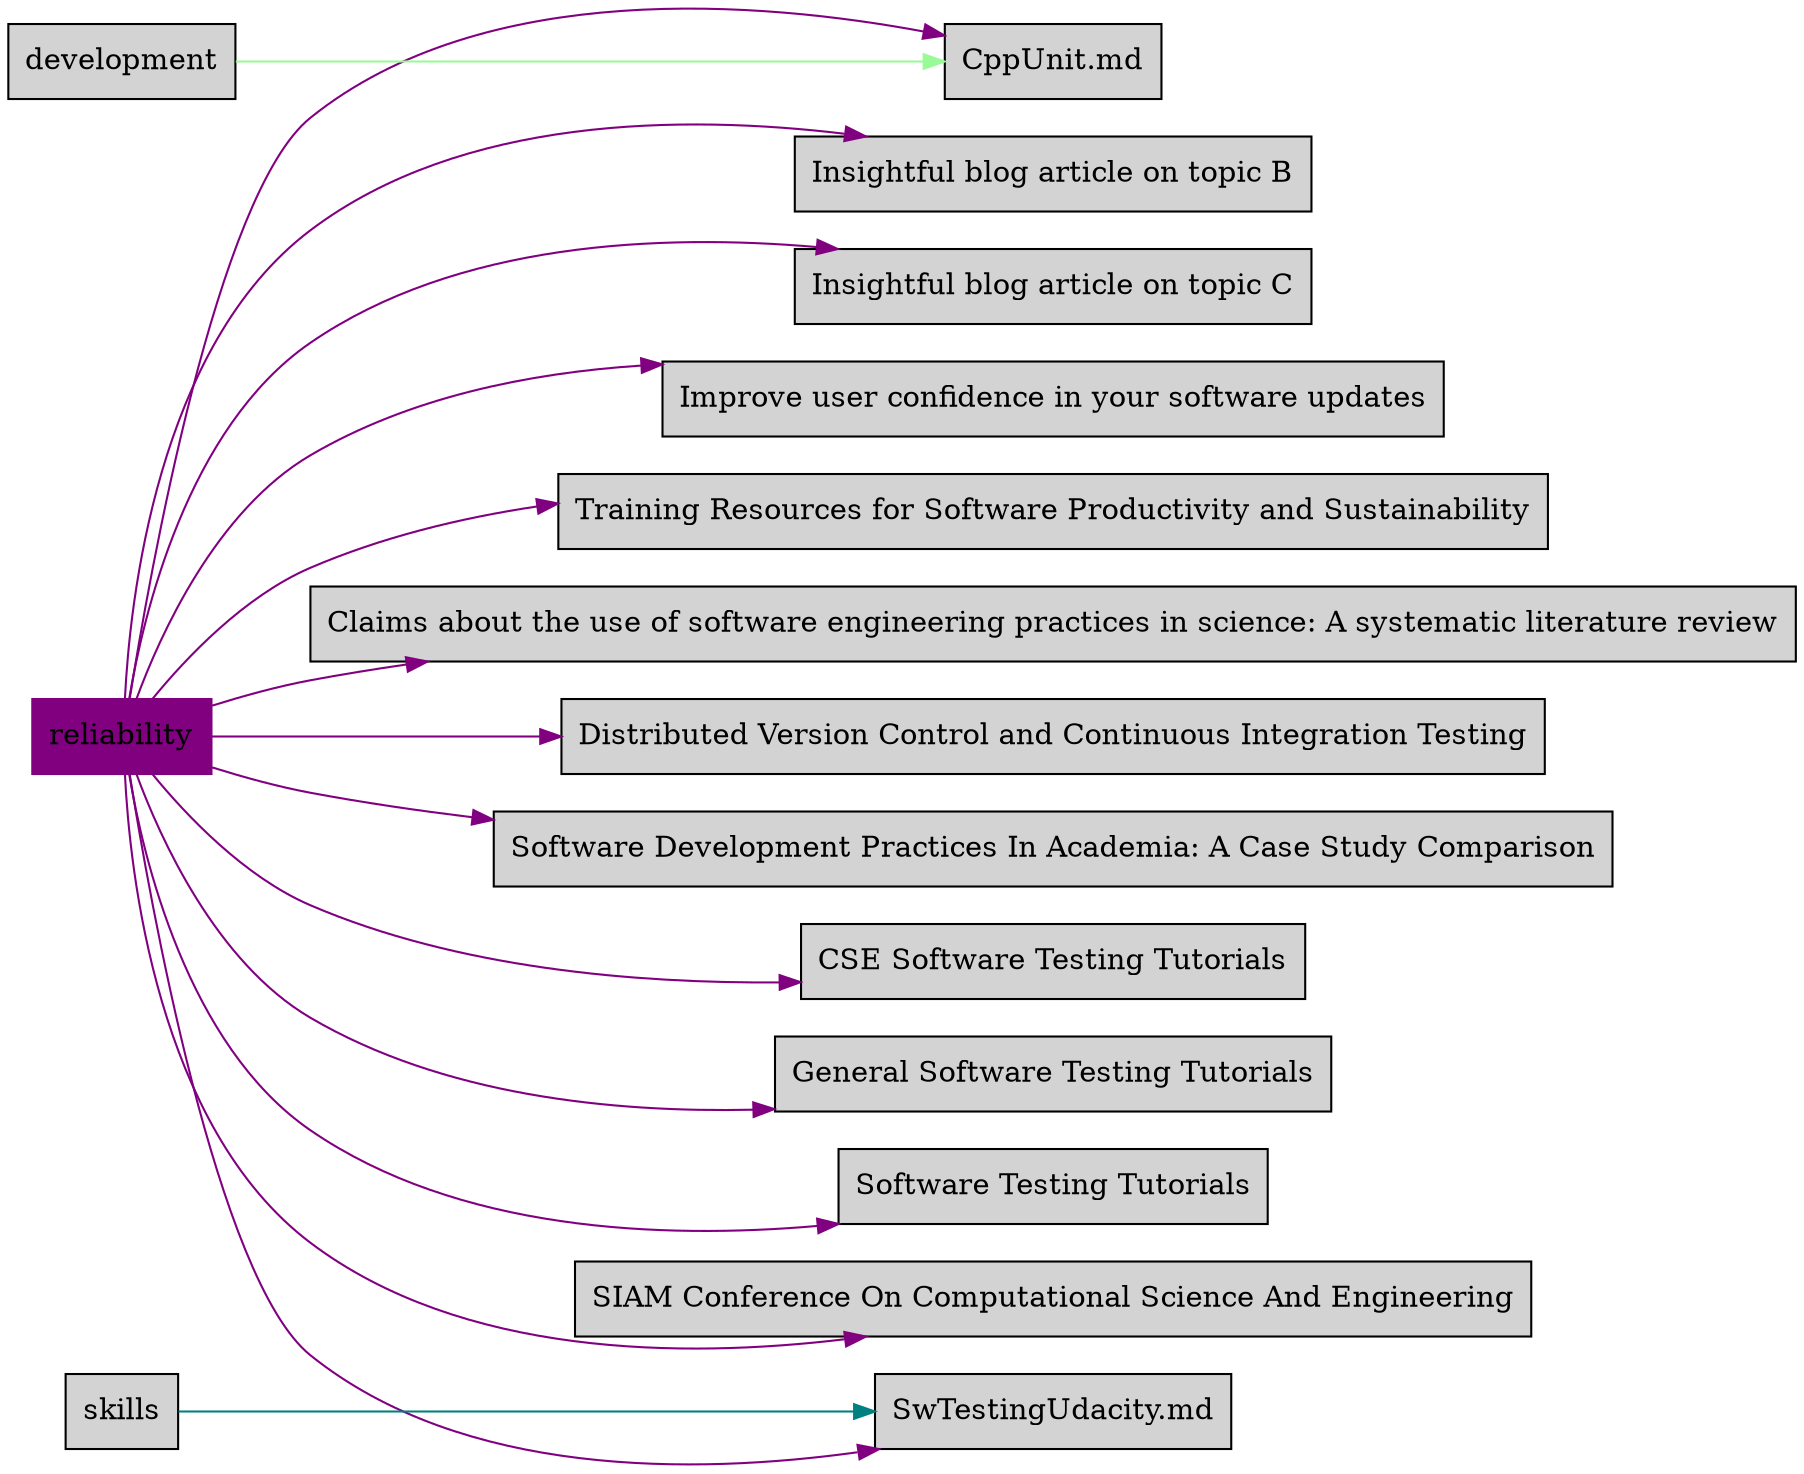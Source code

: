 digraph bettersoftware {
            rankdir = LR;
            ratio = fill;
            node [style=filled];
            node [shape = box];
"reliability" [colorscheme="svg" color="purple"];
"reliability" ->  "BlogArticleSkeletonB.md" [colorscheme="svg" color="purple"];
"BlogArticleSkeletonB.md" [label="Insightful blog article on topic B" URL="http://bss.parallactic.com/resources/insightful-blog-article-on-topic-b"]
"reliability" ->  "BlogArticleSkeletonC.md" [colorscheme="svg" color="purple"];
"BlogArticleSkeletonC.md" [label="Insightful blog article on topic C" URL="http://bss.parallactic.com/resources/insightful-blog-article-on-topic-c"]
"reliability" ->  "ImproveUserConfidenceInSwUpdates.md" [colorscheme="svg" color="purple"];
"ImproveUserConfidenceInSwUpdates.md" [label="Improve user confidence in your software updates" URL="http://bss.parallactic.com/resources/improve-user-confidence-in-your-software-updates"]
"reliability" ->  "BestPracticesForHPCSwDevelopersWebinarSeries.md" [colorscheme="svg" color="purple"];
"BestPracticesForHPCSwDevelopersWebinarSeries.md" [label="Training Resources for Software Productivity and Sustainability" URL="http://bss.parallactic.com/resources/training-resources-for-software-productivity-and-sustainability"]
"reliability" ->  "ClaimsAboutSoftwareEnginScienceReview.md" [colorscheme="svg" color="purple"];
"ClaimsAboutSoftwareEnginScienceReview.md" [label="Claims about the use of software engineering practices in science: A systematic literature review", URL="http://bss.parallactic.com/resources/claims-about-the-use-of-software-engineering-practices-in-science-a-systematic-literature-review"]
"reliability" ->  "CppUnit.md" [colorscheme="svg" color="purple"];
"development" ->  "CppUnit.md" [colorscheme="svg" color="palegreen"];
"reliability" ->  "DistributedVersionControlAndContinuousIntegrationTesting.md" [colorscheme="svg" color="purple"];
"DistributedVersionControlAndContinuousIntegrationTesting.md" [label="Distributed Version Control and Continuous Integration Testing" URL="http://bss.parallactic.com/resources/distributed-version-control-and-continuous-integration-testing"]
"reliability" ->  "SoftwareDevelopmentPracticesInAcademiaACaseStudyComparison.md" [colorscheme="svg" color="purple"];
"SoftwareDevelopmentPracticesInAcademiaACaseStudyComparison.md" [label="Software Development Practices In Academia: A Case Study Comparison", URL="http://bss.parallactic.com/resources/software-development-practices-in-academia-a-case-study-comparison"]
"reliability" ->  "SwTestingTutorials.Cse.md" [colorscheme="svg" color="purple"];
"SwTestingTutorials.Cse.md" [label="CSE Software Testing Tutorials" URL="http://bss.parallactic.com/resources/software-testing-tutorials"]
"reliability" ->  "SwTestingTutorials.General.md" [colorscheme="svg" color="purple"];
"SwTestingTutorials.General.md" [label="General Software Testing Tutorials" URL="http://bss.parallactic.com/resources/software-testing-tutorials"]
"reliability" ->  "SwTestingTutorials.md" [colorscheme="svg" color="purple"];
"SwTestingTutorials.md" [label="Software Testing Tutorials" URL="http://bss.parallactic.com/resources/software-testing-tutorials"]
"reliability" ->  "SwTestingUdacity.md" [colorscheme="svg" color="purple"];
"skills" ->  "SwTestingUdacity.md" [colorscheme="svg" color="teal"];
"reliability" ->  "Conference.SIAM-CSE17.md" [colorscheme="svg" color="purple"];
"Conference.SIAM-CSE17.md" [label="SIAM Conference On Computational Science And Engineering" URL="http://bss.parallactic.com/events/siam-conference-on-computational-science-and-engineering-cse17 "]
}